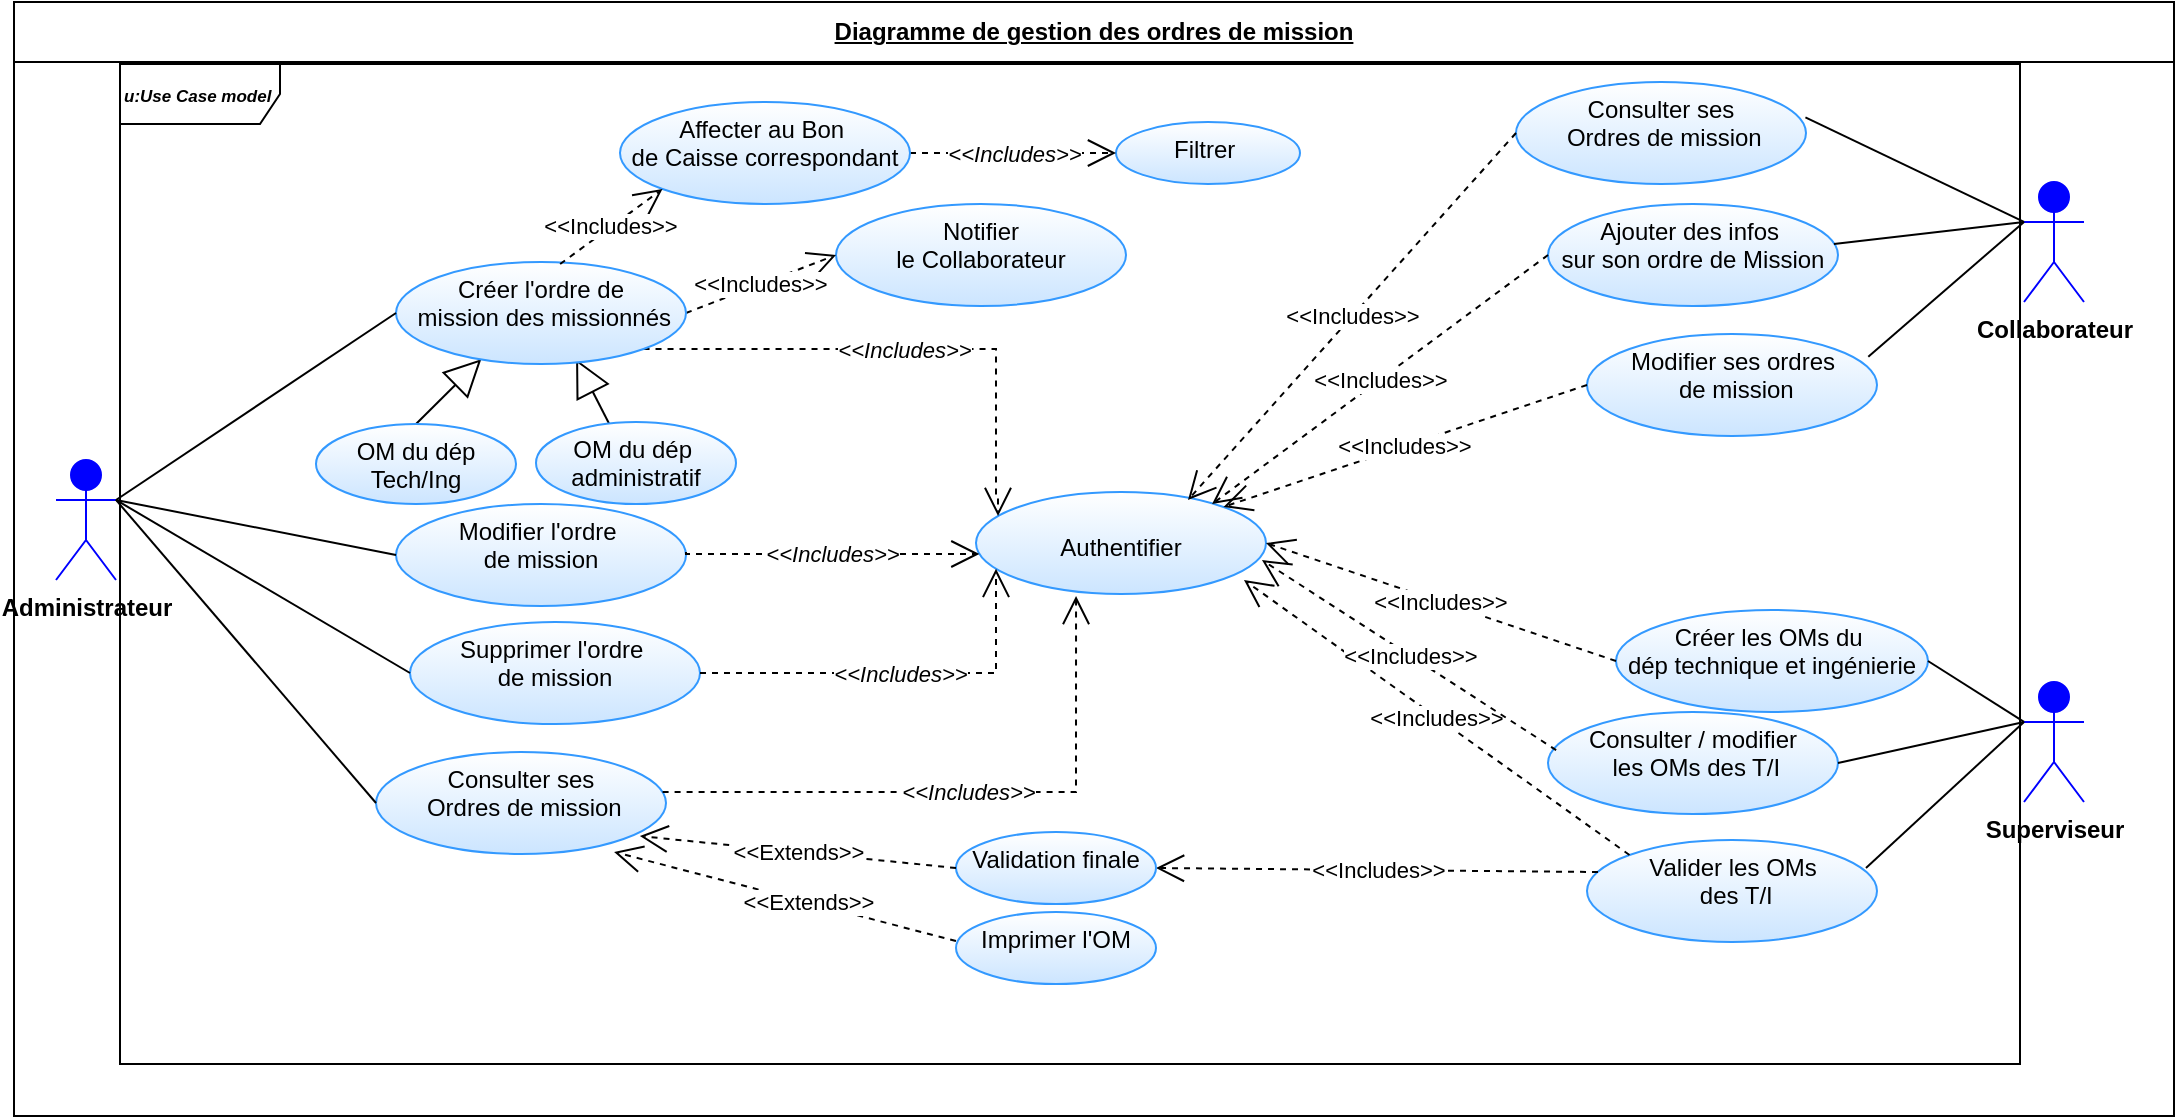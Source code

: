 <mxfile version="24.4.11" type="github">
  <diagram name="Page-1" id="1s-kNIn9ZSsuVjY9I_-7">
    <mxGraphModel dx="2453" dy="1962" grid="1" gridSize="10" guides="1" tooltips="1" connect="1" arrows="1" fold="1" page="1" pageScale="1" pageWidth="827" pageHeight="1169" math="0" shadow="0">
      <root>
        <mxCell id="0" />
        <mxCell id="1" parent="0" />
        <mxCell id="3I1Q3FmlnKjEjvLCsBJX-1" value="&lt;u&gt;Diagramme de gestion des ordres de mission&lt;/u&gt;" style="swimlane;fontStyle=1;align=center;horizontal=1;startSize=30;collapsible=0;html=1;whiteSpace=wrap;" parent="1" vertex="1">
          <mxGeometry x="-680" y="-117" width="1080" height="557" as="geometry" />
        </mxCell>
        <mxCell id="3I1Q3FmlnKjEjvLCsBJX-2" value="&lt;i&gt;&lt;font style=&quot;font-size: 8.5px;&quot;&gt;&lt;b style=&quot;&quot;&gt;u:Use Case model&lt;/b&gt;&lt;/font&gt;&lt;/i&gt;" style="shape=umlFrame;whiteSpace=wrap;html=1;pointerEvents=0;recursiveResize=0;container=1;collapsible=0;width=80;align=left;" parent="3I1Q3FmlnKjEjvLCsBJX-1" vertex="1">
          <mxGeometry width="950" height="500" relative="1" as="geometry">
            <mxPoint x="53" y="31" as="offset" />
          </mxGeometry>
        </mxCell>
        <mxCell id="3I1Q3FmlnKjEjvLCsBJX-3" value="&lt;div&gt;&lt;br&gt;&lt;/div&gt;Authentifier" style="ellipse;whiteSpace=wrap;html=1;verticalAlign=top;strokeColor=#3399FF;gradientColor=#CCE5FF;" parent="3I1Q3FmlnKjEjvLCsBJX-2" vertex="1">
          <mxGeometry x="428" y="214" width="145" height="51" as="geometry" />
        </mxCell>
        <mxCell id="3I1Q3FmlnKjEjvLCsBJX-4" value="&lt;div&gt;Supprimer l&#39;ordre&amp;nbsp;&lt;/div&gt;&lt;div&gt;de mission&lt;/div&gt;" style="ellipse;whiteSpace=wrap;html=1;verticalAlign=top;strokeColor=#3399FF;gradientColor=#CCE5FF;" parent="3I1Q3FmlnKjEjvLCsBJX-2" vertex="1">
          <mxGeometry x="145" y="279" width="145" height="51" as="geometry" />
        </mxCell>
        <mxCell id="3I1Q3FmlnKjEjvLCsBJX-5" value="&lt;i&gt;&amp;lt;&amp;lt;Includes&amp;gt;&amp;gt;&lt;/i&gt;" style="endArrow=open;endSize=12;dashed=1;html=1;rounded=0;edgeStyle=orthogonalEdgeStyle;exitX=1;exitY=0.5;exitDx=0;exitDy=0;" parent="3I1Q3FmlnKjEjvLCsBJX-2" source="3I1Q3FmlnKjEjvLCsBJX-4" target="3I1Q3FmlnKjEjvLCsBJX-3" edge="1">
          <mxGeometry width="160" relative="1" as="geometry">
            <mxPoint x="403" y="114.5" as="sourcePoint" />
            <mxPoint x="699" y="399" as="targetPoint" />
            <Array as="points">
              <mxPoint x="438" y="305" />
            </Array>
          </mxGeometry>
        </mxCell>
        <mxCell id="3I1Q3FmlnKjEjvLCsBJX-6" value="Modifier l&#39;ordre&amp;nbsp;&lt;div&gt;de mission&lt;/div&gt;" style="ellipse;whiteSpace=wrap;html=1;verticalAlign=top;strokeColor=#3399FF;gradientColor=#CCE5FF;" parent="3I1Q3FmlnKjEjvLCsBJX-2" vertex="1">
          <mxGeometry x="138" y="220" width="145" height="51" as="geometry" />
        </mxCell>
        <mxCell id="3I1Q3FmlnKjEjvLCsBJX-9" value="&lt;i&gt;&amp;lt;&amp;lt;Includes&amp;gt;&amp;gt;&lt;/i&gt;" style="endArrow=open;endSize=12;dashed=1;html=1;rounded=0;edgeStyle=orthogonalEdgeStyle;exitX=1;exitY=1;exitDx=0;exitDy=0;entryX=0.076;entryY=0.235;entryDx=0;entryDy=0;entryPerimeter=0;" parent="3I1Q3FmlnKjEjvLCsBJX-2" source="3I1Q3FmlnKjEjvLCsBJX-25" target="3I1Q3FmlnKjEjvLCsBJX-3" edge="1">
          <mxGeometry width="160" relative="1" as="geometry">
            <mxPoint x="280.97" y="150.997" as="sourcePoint" />
            <mxPoint x="488" y="184" as="targetPoint" />
            <Array as="points">
              <mxPoint x="438" y="142" />
              <mxPoint x="438" y="217" />
              <mxPoint x="439" y="217" />
            </Array>
          </mxGeometry>
        </mxCell>
        <mxCell id="3I1Q3FmlnKjEjvLCsBJX-16" value="&lt;div&gt;Filtrer&amp;nbsp;&lt;/div&gt;" style="ellipse;whiteSpace=wrap;html=1;verticalAlign=top;strokeColor=#3399FF;gradientColor=#CCE5FF;" parent="3I1Q3FmlnKjEjvLCsBJX-2" vertex="1">
          <mxGeometry x="498" y="29" width="92" height="31" as="geometry" />
        </mxCell>
        <mxCell id="3I1Q3FmlnKjEjvLCsBJX-17" value="&lt;i&gt;&amp;lt;&amp;lt;Includes&amp;gt;&amp;gt;&lt;/i&gt;" style="endArrow=open;endSize=12;dashed=1;html=1;rounded=0;edgeStyle=orthogonalEdgeStyle;exitX=1;exitY=0.5;exitDx=0;exitDy=0;entryX=0;entryY=0.5;entryDx=0;entryDy=0;" parent="3I1Q3FmlnKjEjvLCsBJX-2" source="3I1Q3FmlnKjEjvLCsBJX-26" target="3I1Q3FmlnKjEjvLCsBJX-16" edge="1">
          <mxGeometry width="160" relative="1" as="geometry">
            <mxPoint x="268" y="333" as="sourcePoint" />
            <mxPoint x="423" y="333" as="targetPoint" />
          </mxGeometry>
        </mxCell>
        <mxCell id="3I1Q3FmlnKjEjvLCsBJX-28" value="" style="endArrow=block;endSize=16;endFill=0;html=1;rounded=0;exitX=0.367;exitY=0.028;exitDx=0;exitDy=0;exitPerimeter=0;entryX=0.621;entryY=0.954;entryDx=0;entryDy=0;entryPerimeter=0;" parent="3I1Q3FmlnKjEjvLCsBJX-2" source="3I1Q3FmlnKjEjvLCsBJX-31" target="3I1Q3FmlnKjEjvLCsBJX-25" edge="1">
          <mxGeometry width="160" relative="1" as="geometry">
            <mxPoint x="392" y="498.664" as="sourcePoint" />
            <mxPoint x="481" y="356" as="targetPoint" />
          </mxGeometry>
        </mxCell>
        <mxCell id="3I1Q3FmlnKjEjvLCsBJX-29" value="" style="endArrow=block;endSize=16;endFill=0;html=1;rounded=0;entryX=0.294;entryY=0.954;entryDx=0;entryDy=0;entryPerimeter=0;exitX=0.5;exitY=0;exitDx=0;exitDy=0;strokeColor=#000000;" parent="3I1Q3FmlnKjEjvLCsBJX-2" source="3I1Q3FmlnKjEjvLCsBJX-30" target="3I1Q3FmlnKjEjvLCsBJX-25" edge="1">
          <mxGeometry width="160" relative="1" as="geometry">
            <mxPoint x="276" y="499" as="sourcePoint" />
            <mxPoint x="379" y="469" as="targetPoint" />
          </mxGeometry>
        </mxCell>
        <mxCell id="3I1Q3FmlnKjEjvLCsBJX-30" value="&lt;div&gt;OM&amp;nbsp;&lt;span style=&quot;background-color: initial;&quot;&gt;du dép Tech/Ing&lt;/span&gt;&lt;br&gt;&lt;/div&gt;" style="ellipse;whiteSpace=wrap;html=1;verticalAlign=top;strokeColor=#3399FF;gradientColor=#CCE5FF;" parent="3I1Q3FmlnKjEjvLCsBJX-2" vertex="1">
          <mxGeometry x="98" y="180" width="100" height="40" as="geometry" />
        </mxCell>
        <mxCell id="3I1Q3FmlnKjEjvLCsBJX-31" value="&lt;div&gt;OM&amp;nbsp;&lt;span style=&quot;background-color: initial;&quot;&gt;du dép&amp;nbsp;&lt;/span&gt;&lt;/div&gt;&lt;div&gt;&lt;span style=&quot;background-color: initial;&quot;&gt;administratif&lt;/span&gt;&lt;/div&gt;" style="ellipse;whiteSpace=wrap;html=1;verticalAlign=top;strokeColor=#3399FF;gradientColor=#CCE5FF;" parent="3I1Q3FmlnKjEjvLCsBJX-2" vertex="1">
          <mxGeometry x="208" y="179" width="100" height="41" as="geometry" />
        </mxCell>
        <mxCell id="3I1Q3FmlnKjEjvLCsBJX-32" value="Notifier&lt;div&gt;le Collaborateur&lt;/div&gt;" style="ellipse;whiteSpace=wrap;html=1;verticalAlign=top;strokeColor=#3399FF;gradientColor=#CCE5FF;" parent="3I1Q3FmlnKjEjvLCsBJX-2" vertex="1">
          <mxGeometry x="358" y="70" width="145" height="51" as="geometry" />
        </mxCell>
        <mxCell id="3I1Q3FmlnKjEjvLCsBJX-33" value="&amp;lt;&amp;lt;Includes&amp;gt;&amp;gt;" style="endArrow=open;endSize=12;dashed=1;html=1;rounded=0;exitX=1;exitY=0.5;exitDx=0;exitDy=0;entryX=0;entryY=0.5;entryDx=0;entryDy=0;" parent="3I1Q3FmlnKjEjvLCsBJX-2" source="3I1Q3FmlnKjEjvLCsBJX-25" target="3I1Q3FmlnKjEjvLCsBJX-32" edge="1">
          <mxGeometry width="160" relative="1" as="geometry">
            <mxPoint x="504" y="448" as="sourcePoint" />
            <mxPoint x="640" y="483" as="targetPoint" />
          </mxGeometry>
        </mxCell>
        <mxCell id="3I1Q3FmlnKjEjvLCsBJX-25" value="Créer l&#39;ordre de&lt;div&gt;&amp;nbsp;mission des missionnés&lt;/div&gt;" style="ellipse;whiteSpace=wrap;html=1;verticalAlign=top;strokeColor=#3399FF;gradientColor=#CCE5FF;" parent="3I1Q3FmlnKjEjvLCsBJX-2" vertex="1">
          <mxGeometry x="138" y="99" width="145" height="51" as="geometry" />
        </mxCell>
        <mxCell id="3I1Q3FmlnKjEjvLCsBJX-26" value="Affecter au Bon&amp;nbsp;&lt;div&gt;de Caisse correspondant&lt;/div&gt;" style="ellipse;whiteSpace=wrap;html=1;verticalAlign=top;strokeColor=#3399FF;gradientColor=#CCE5FF;gradientDirection=south;" parent="3I1Q3FmlnKjEjvLCsBJX-2" vertex="1">
          <mxGeometry x="250" y="19" width="145" height="51" as="geometry" />
        </mxCell>
        <mxCell id="3I1Q3FmlnKjEjvLCsBJX-36" value="&amp;lt;&amp;lt;Includes&amp;gt;&amp;gt;" style="endArrow=open;endSize=12;dashed=1;html=1;rounded=0;exitX=0.566;exitY=0.02;exitDx=0;exitDy=0;entryX=0;entryY=1;entryDx=0;entryDy=0;exitPerimeter=0;" parent="3I1Q3FmlnKjEjvLCsBJX-2" source="3I1Q3FmlnKjEjvLCsBJX-25" target="3I1Q3FmlnKjEjvLCsBJX-26" edge="1">
          <mxGeometry width="160" relative="1" as="geometry">
            <mxPoint x="333" y="153" as="sourcePoint" />
            <mxPoint x="440" y="137" as="targetPoint" />
          </mxGeometry>
        </mxCell>
        <mxCell id="3I1Q3FmlnKjEjvLCsBJX-39" value="Ajouter des infos&amp;nbsp;&lt;div&gt;sur&amp;nbsp;&lt;span style=&quot;background-color: initial;&quot;&gt;son ordre&amp;nbsp;&lt;/span&gt;&lt;span style=&quot;background-color: initial;&quot;&gt;de Mission&lt;/span&gt;&lt;/div&gt;" style="ellipse;whiteSpace=wrap;html=1;verticalAlign=top;strokeColor=#3399FF;gradientColor=#CCE5FF;" parent="3I1Q3FmlnKjEjvLCsBJX-2" vertex="1">
          <mxGeometry x="714" y="70" width="145" height="51" as="geometry" />
        </mxCell>
        <mxCell id="3I1Q3FmlnKjEjvLCsBJX-41" value="Consulter ses&lt;div&gt;&amp;nbsp;Ordres&amp;nbsp;&lt;span style=&quot;background-color: initial;&quot;&gt;de mission&lt;/span&gt;&lt;/div&gt;" style="ellipse;whiteSpace=wrap;html=1;verticalAlign=top;strokeColor=#3399FF;gradientColor=#CCE5FF;" parent="3I1Q3FmlnKjEjvLCsBJX-2" vertex="1">
          <mxGeometry x="698" y="9" width="145" height="51" as="geometry" />
        </mxCell>
        <mxCell id="3I1Q3FmlnKjEjvLCsBJX-43" value="Modifier ses ordres&lt;div&gt;&amp;nbsp;de mission&lt;/div&gt;" style="ellipse;whiteSpace=wrap;html=1;verticalAlign=top;strokeColor=#3399FF;gradientColor=#CCE5FF;" parent="3I1Q3FmlnKjEjvLCsBJX-2" vertex="1">
          <mxGeometry x="733.5" y="135" width="145" height="51" as="geometry" />
        </mxCell>
        <mxCell id="3I1Q3FmlnKjEjvLCsBJX-51" value="&lt;div&gt;Créer les OMs du&amp;nbsp;&lt;/div&gt;&lt;div&gt;dép technique et ingénierie&lt;div&gt;&lt;br&gt;&lt;/div&gt;&lt;/div&gt;" style="ellipse;whiteSpace=wrap;html=1;verticalAlign=top;strokeColor=#3399FF;gradientColor=#CCE5FF;" parent="3I1Q3FmlnKjEjvLCsBJX-2" vertex="1">
          <mxGeometry x="748" y="273" width="156" height="51" as="geometry" />
        </mxCell>
        <mxCell id="3I1Q3FmlnKjEjvLCsBJX-50" value="&lt;div&gt;Consulter / modifier&lt;/div&gt;&lt;div&gt;&amp;nbsp;les OMs des T/I&lt;/div&gt;" style="ellipse;whiteSpace=wrap;html=1;verticalAlign=top;strokeColor=#3399FF;gradientColor=#CCE5FF;" parent="3I1Q3FmlnKjEjvLCsBJX-2" vertex="1">
          <mxGeometry x="714" y="324" width="145" height="51" as="geometry" />
        </mxCell>
        <mxCell id="3I1Q3FmlnKjEjvLCsBJX-48" value="&lt;div&gt;Valider les OMs&lt;/div&gt;&lt;div&gt;&amp;nbsp;des T/I&lt;br&gt;&lt;/div&gt;" style="ellipse;whiteSpace=wrap;html=1;verticalAlign=top;strokeColor=#3399FF;gradientColor=#CCE5FF;" parent="3I1Q3FmlnKjEjvLCsBJX-2" vertex="1">
          <mxGeometry x="733.5" y="388" width="145" height="51" as="geometry" />
        </mxCell>
        <mxCell id="3I1Q3FmlnKjEjvLCsBJX-49" value="&amp;lt;&amp;lt;Includes&amp;gt;&amp;gt;" style="endArrow=open;endSize=12;dashed=1;html=1;rounded=0;exitX=0.038;exitY=0.314;exitDx=0;exitDy=0;entryX=1;entryY=0.5;entryDx=0;entryDy=0;exitPerimeter=0;" parent="3I1Q3FmlnKjEjvLCsBJX-2" source="3I1Q3FmlnKjEjvLCsBJX-48" target="3I1Q3FmlnKjEjvLCsBJX-54" edge="1">
          <mxGeometry width="160" relative="1" as="geometry">
            <mxPoint x="963" y="456" as="sourcePoint" />
            <mxPoint x="790" y="660" as="targetPoint" />
          </mxGeometry>
        </mxCell>
        <mxCell id="3I1Q3FmlnKjEjvLCsBJX-54" value="Validation finale" style="ellipse;whiteSpace=wrap;html=1;verticalAlign=top;strokeColor=#3399FF;gradientColor=#CCE5FF;" parent="3I1Q3FmlnKjEjvLCsBJX-2" vertex="1">
          <mxGeometry x="418" y="384" width="100" height="36" as="geometry" />
        </mxCell>
        <mxCell id="3I1Q3FmlnKjEjvLCsBJX-46" value="Imprimer l&#39;OM" style="ellipse;whiteSpace=wrap;html=1;verticalAlign=top;strokeColor=#3399FF;gradientColor=#CCE5FF;" parent="3I1Q3FmlnKjEjvLCsBJX-2" vertex="1">
          <mxGeometry x="418" y="424" width="100" height="36" as="geometry" />
        </mxCell>
        <mxCell id="3I1Q3FmlnKjEjvLCsBJX-47" value="&amp;lt;&amp;lt;Extends&amp;gt;&amp;gt;" style="endArrow=open;endSize=12;dashed=1;html=1;rounded=0;exitX=0;exitY=0.5;exitDx=0;exitDy=0;entryX=0.91;entryY=0.824;entryDx=0;entryDy=0;entryPerimeter=0;" parent="3I1Q3FmlnKjEjvLCsBJX-2" source="3I1Q3FmlnKjEjvLCsBJX-54" target="3I1Q3FmlnKjEjvLCsBJX-55" edge="1">
          <mxGeometry width="160" relative="1" as="geometry">
            <mxPoint x="608" y="661" as="sourcePoint" />
            <mxPoint x="453" y="661" as="targetPoint" />
          </mxGeometry>
        </mxCell>
        <mxCell id="3I1Q3FmlnKjEjvLCsBJX-57" value="" style="endArrow=open;endSize=12;dashed=1;html=1;rounded=0;exitX=0;exitY=0.403;exitDx=0;exitDy=0;exitPerimeter=0;entryX=0.821;entryY=0.98;entryDx=0;entryDy=0;entryPerimeter=0;" parent="3I1Q3FmlnKjEjvLCsBJX-2" source="3I1Q3FmlnKjEjvLCsBJX-46" target="3I1Q3FmlnKjEjvLCsBJX-55" edge="1">
          <mxGeometry width="160" relative="1" as="geometry">
            <mxPoint x="-70" y="312" as="sourcePoint" />
            <mxPoint x="-250" y="310" as="targetPoint" />
          </mxGeometry>
        </mxCell>
        <mxCell id="3I1Q3FmlnKjEjvLCsBJX-59" value="&amp;lt;&amp;lt;Extends&amp;gt;&amp;gt;" style="edgeLabel;html=1;align=center;verticalAlign=middle;resizable=0;points=[];" parent="3I1Q3FmlnKjEjvLCsBJX-57" vertex="1" connectable="0">
          <mxGeometry x="-0.139" y="4" relative="1" as="geometry">
            <mxPoint y="-4" as="offset" />
          </mxGeometry>
        </mxCell>
        <mxCell id="3I1Q3FmlnKjEjvLCsBJX-55" value="Consulter ses&lt;div&gt;&amp;nbsp;Ordres&amp;nbsp;&lt;span style=&quot;background-color: initial;&quot;&gt;de mission&lt;/span&gt;&lt;/div&gt;" style="ellipse;whiteSpace=wrap;html=1;verticalAlign=top;strokeColor=#3399FF;gradientColor=#CCE5FF;" parent="3I1Q3FmlnKjEjvLCsBJX-2" vertex="1">
          <mxGeometry x="128" y="344" width="145" height="51" as="geometry" />
        </mxCell>
        <mxCell id="3I1Q3FmlnKjEjvLCsBJX-61" value="&lt;i&gt;&amp;lt;&amp;lt;Includes&amp;gt;&amp;gt;&lt;/i&gt;" style="endArrow=open;endSize=12;dashed=1;html=1;rounded=0;edgeStyle=orthogonalEdgeStyle;exitX=1;exitY=0.5;exitDx=0;exitDy=0;" parent="3I1Q3FmlnKjEjvLCsBJX-2" target="3I1Q3FmlnKjEjvLCsBJX-3" edge="1">
          <mxGeometry width="160" relative="1" as="geometry">
            <mxPoint x="283" y="244" as="sourcePoint" />
            <mxPoint x="386" y="244" as="targetPoint" />
            <Array as="points">
              <mxPoint x="283" y="245" />
            </Array>
          </mxGeometry>
        </mxCell>
        <mxCell id="3I1Q3FmlnKjEjvLCsBJX-65" value="&amp;lt;&amp;lt;Includes&amp;gt;&amp;gt;" style="endArrow=open;endSize=12;dashed=1;html=1;rounded=0;exitX=0;exitY=0;exitDx=0;exitDy=0;entryX=0.924;entryY=0.863;entryDx=0;entryDy=0;entryPerimeter=0;" parent="3I1Q3FmlnKjEjvLCsBJX-2" source="3I1Q3FmlnKjEjvLCsBJX-48" target="3I1Q3FmlnKjEjvLCsBJX-3" edge="1">
          <mxGeometry width="160" relative="1" as="geometry">
            <mxPoint x="801" y="411" as="sourcePoint" />
            <mxPoint x="580" y="407" as="targetPoint" />
          </mxGeometry>
        </mxCell>
        <mxCell id="3I1Q3FmlnKjEjvLCsBJX-66" value="&amp;lt;&amp;lt;Includes&amp;gt;&amp;gt;" style="endArrow=open;endSize=12;dashed=1;html=1;rounded=0;exitX=0.028;exitY=0.373;exitDx=0;exitDy=0;entryX=0.986;entryY=0.667;entryDx=0;entryDy=0;exitPerimeter=0;entryPerimeter=0;" parent="3I1Q3FmlnKjEjvLCsBJX-2" source="3I1Q3FmlnKjEjvLCsBJX-50" target="3I1Q3FmlnKjEjvLCsBJX-3" edge="1">
          <mxGeometry width="160" relative="1" as="geometry">
            <mxPoint x="816" y="403" as="sourcePoint" />
            <mxPoint x="635" y="286" as="targetPoint" />
          </mxGeometry>
        </mxCell>
        <mxCell id="3I1Q3FmlnKjEjvLCsBJX-67" value="&amp;lt;&amp;lt;Includes&amp;gt;&amp;gt;" style="endArrow=open;endSize=12;dashed=1;html=1;rounded=0;exitX=0;exitY=0.5;exitDx=0;exitDy=0;entryX=1;entryY=0.5;entryDx=0;entryDy=0;" parent="3I1Q3FmlnKjEjvLCsBJX-2" source="3I1Q3FmlnKjEjvLCsBJX-51" target="3I1Q3FmlnKjEjvLCsBJX-3" edge="1">
          <mxGeometry width="160" relative="1" as="geometry">
            <mxPoint x="814" y="344" as="sourcePoint" />
            <mxPoint x="633" y="294" as="targetPoint" />
          </mxGeometry>
        </mxCell>
        <mxCell id="3I1Q3FmlnKjEjvLCsBJX-68" value="&amp;lt;&amp;lt;Includes&amp;gt;&amp;gt;" style="endArrow=open;endSize=12;dashed=1;html=1;rounded=0;exitX=0;exitY=0.5;exitDx=0;exitDy=0;entryX=1;entryY=0;entryDx=0;entryDy=0;" parent="3I1Q3FmlnKjEjvLCsBJX-2" source="3I1Q3FmlnKjEjvLCsBJX-43" target="3I1Q3FmlnKjEjvLCsBJX-3" edge="1">
          <mxGeometry width="160" relative="1" as="geometry">
            <mxPoint x="812" y="273" as="sourcePoint" />
            <mxPoint x="635" y="286" as="targetPoint" />
          </mxGeometry>
        </mxCell>
        <mxCell id="3I1Q3FmlnKjEjvLCsBJX-69" value="&amp;lt;&amp;lt;Includes&amp;gt;&amp;gt;" style="endArrow=open;endSize=12;dashed=1;html=1;rounded=0;exitX=0;exitY=0.5;exitDx=0;exitDy=0;entryX=0.814;entryY=0.118;entryDx=0;entryDy=0;entryPerimeter=0;" parent="3I1Q3FmlnKjEjvLCsBJX-2" source="3I1Q3FmlnKjEjvLCsBJX-39" target="3I1Q3FmlnKjEjvLCsBJX-3" edge="1">
          <mxGeometry width="160" relative="1" as="geometry">
            <mxPoint x="760" y="211" as="sourcePoint" />
            <mxPoint x="610" y="260" as="targetPoint" />
          </mxGeometry>
        </mxCell>
        <mxCell id="3I1Q3FmlnKjEjvLCsBJX-70" value="&amp;lt;&amp;lt;Includes&amp;gt;&amp;gt;" style="endArrow=open;endSize=12;dashed=1;html=1;rounded=0;exitX=0;exitY=0.5;exitDx=0;exitDy=0;entryX=0.731;entryY=0.078;entryDx=0;entryDy=0;entryPerimeter=0;" parent="3I1Q3FmlnKjEjvLCsBJX-2" source="3I1Q3FmlnKjEjvLCsBJX-41" target="3I1Q3FmlnKjEjvLCsBJX-3" edge="1">
          <mxGeometry width="160" relative="1" as="geometry">
            <mxPoint x="760" y="151" as="sourcePoint" />
            <mxPoint x="608" y="266" as="targetPoint" />
          </mxGeometry>
        </mxCell>
        <mxCell id="3I1Q3FmlnKjEjvLCsBJX-71" value="&lt;i&gt;&amp;lt;&amp;lt;Includes&amp;gt;&amp;gt;&lt;/i&gt;" style="endArrow=open;endSize=12;dashed=1;html=1;rounded=0;edgeStyle=orthogonalEdgeStyle;entryX=0.345;entryY=1.02;entryDx=0;entryDy=0;entryPerimeter=0;" parent="3I1Q3FmlnKjEjvLCsBJX-2" source="3I1Q3FmlnKjEjvLCsBJX-55" target="3I1Q3FmlnKjEjvLCsBJX-3" edge="1">
          <mxGeometry width="160" relative="1" as="geometry">
            <mxPoint x="278" y="364" as="sourcePoint" />
            <mxPoint x="478" y="274" as="targetPoint" />
            <Array as="points">
              <mxPoint x="478" y="364" />
            </Array>
          </mxGeometry>
        </mxCell>
        <object label="&lt;b&gt;Administrateur&lt;/b&gt;&lt;div&gt;&lt;b&gt;&lt;br&gt;&lt;/b&gt;&lt;/div&gt;" Admin="" id="3I1Q3FmlnKjEjvLCsBJX-18">
          <mxCell style="shape=umlActor;verticalLabelPosition=bottom;verticalAlign=top;html=1;outlineConnect=0;direction=east;rotation=0;fillColor=#0000FF;strokeColor=#0000FF;" parent="3I1Q3FmlnKjEjvLCsBJX-1" vertex="1">
            <mxGeometry x="21" y="229" width="30" height="60" as="geometry" />
          </mxCell>
        </object>
        <mxCell id="3I1Q3FmlnKjEjvLCsBJX-19" value="" style="endArrow=none;html=1;rounded=0;entryX=0;entryY=0.5;entryDx=0;entryDy=0;exitX=1;exitY=0.333;exitDx=0;exitDy=0;exitPerimeter=0;" parent="3I1Q3FmlnKjEjvLCsBJX-1" source="3I1Q3FmlnKjEjvLCsBJX-18" target="3I1Q3FmlnKjEjvLCsBJX-4" edge="1">
          <mxGeometry width="50" height="50" relative="1" as="geometry">
            <mxPoint x="288" y="447" as="sourcePoint" />
            <mxPoint x="372" y="324" as="targetPoint" />
          </mxGeometry>
        </mxCell>
        <mxCell id="3I1Q3FmlnKjEjvLCsBJX-20" value="" style="endArrow=none;html=1;rounded=0;entryX=0;entryY=0.5;entryDx=0;entryDy=0;exitX=1;exitY=0.333;exitDx=0;exitDy=0;exitPerimeter=0;" parent="3I1Q3FmlnKjEjvLCsBJX-1" source="3I1Q3FmlnKjEjvLCsBJX-18" target="3I1Q3FmlnKjEjvLCsBJX-6" edge="1">
          <mxGeometry width="50" height="50" relative="1" as="geometry">
            <mxPoint x="349" y="451" as="sourcePoint" />
            <mxPoint x="429" y="536" as="targetPoint" />
          </mxGeometry>
        </mxCell>
        <mxCell id="3I1Q3FmlnKjEjvLCsBJX-22" value="" style="endArrow=none;html=1;rounded=0;entryX=0;entryY=0.5;entryDx=0;entryDy=0;exitX=1;exitY=0.333;exitDx=0;exitDy=0;exitPerimeter=0;" parent="3I1Q3FmlnKjEjvLCsBJX-1" source="3I1Q3FmlnKjEjvLCsBJX-18" target="3I1Q3FmlnKjEjvLCsBJX-25" edge="1">
          <mxGeometry width="50" height="50" relative="1" as="geometry">
            <mxPoint x="61" y="259" as="sourcePoint" />
            <mxPoint x="82.03" y="108.014" as="targetPoint" />
          </mxGeometry>
        </mxCell>
        <object label="&lt;div style=&quot;text-align: right;&quot;&gt;&lt;b&gt;Collaborateur&lt;/b&gt;&lt;/div&gt;&lt;div style=&quot;text-align: right;&quot;&gt;&lt;b&gt;&lt;br&gt;&lt;/b&gt;&lt;/div&gt;" Admin="" id="3I1Q3FmlnKjEjvLCsBJX-23">
          <mxCell style="shape=umlActor;verticalLabelPosition=bottom;verticalAlign=top;html=1;outlineConnect=0;direction=east;rotation=0;fillColor=#0000FF;strokeColor=#0000FF;" parent="3I1Q3FmlnKjEjvLCsBJX-1" vertex="1">
            <mxGeometry x="1005" y="90" width="30" height="60" as="geometry" />
          </mxCell>
        </object>
        <object label="&lt;div&gt;&lt;b&gt;Superviseur&lt;/b&gt;&lt;/div&gt;" Admin="" id="3I1Q3FmlnKjEjvLCsBJX-37">
          <mxCell style="shape=umlActor;verticalLabelPosition=bottom;verticalAlign=top;html=1;outlineConnect=0;direction=east;rotation=0;fillColor=#0000FF;strokeColor=#0000FF;" parent="3I1Q3FmlnKjEjvLCsBJX-1" vertex="1">
            <mxGeometry x="1005" y="340" width="30" height="60" as="geometry" />
          </mxCell>
        </object>
        <mxCell id="3I1Q3FmlnKjEjvLCsBJX-38" value="" style="endArrow=none;html=1;rounded=0;entryX=0;entryY=0.333;entryDx=0;entryDy=0;entryPerimeter=0;exitX=1;exitY=0.5;exitDx=0;exitDy=0;" parent="3I1Q3FmlnKjEjvLCsBJX-1" source="3I1Q3FmlnKjEjvLCsBJX-51" target="3I1Q3FmlnKjEjvLCsBJX-37" edge="1">
          <mxGeometry width="50" height="50" relative="1" as="geometry">
            <mxPoint x="800" y="372" as="sourcePoint" />
            <mxPoint x="1020" y="372" as="targetPoint" />
          </mxGeometry>
        </mxCell>
        <mxCell id="3I1Q3FmlnKjEjvLCsBJX-44" value="" style="endArrow=none;html=1;rounded=0;exitX=0.97;exitY=0.222;exitDx=0;exitDy=0;exitPerimeter=0;entryX=0;entryY=0.333;entryDx=0;entryDy=0;entryPerimeter=0;" parent="3I1Q3FmlnKjEjvLCsBJX-1" source="3I1Q3FmlnKjEjvLCsBJX-43" target="3I1Q3FmlnKjEjvLCsBJX-23" edge="1">
          <mxGeometry width="50" height="50" relative="1" as="geometry">
            <mxPoint x="646" y="300" as="sourcePoint" />
            <mxPoint x="947" y="99" as="targetPoint" />
          </mxGeometry>
        </mxCell>
        <mxCell id="3I1Q3FmlnKjEjvLCsBJX-42" value="" style="endArrow=none;html=1;rounded=0;exitX=0.998;exitY=0.346;exitDx=0;exitDy=0;exitPerimeter=0;entryX=0;entryY=0.333;entryDx=0;entryDy=0;entryPerimeter=0;" parent="3I1Q3FmlnKjEjvLCsBJX-1" source="3I1Q3FmlnKjEjvLCsBJX-41" target="3I1Q3FmlnKjEjvLCsBJX-23" edge="1">
          <mxGeometry width="50" height="50" relative="1" as="geometry">
            <mxPoint x="644" y="214" as="sourcePoint" />
            <mxPoint x="947" y="99" as="targetPoint" />
          </mxGeometry>
        </mxCell>
        <mxCell id="3I1Q3FmlnKjEjvLCsBJX-40" value="" style="endArrow=none;html=1;rounded=0;exitX=0.986;exitY=0.392;exitDx=0;exitDy=0;exitPerimeter=0;entryX=0;entryY=0.333;entryDx=0;entryDy=0;entryPerimeter=0;" parent="3I1Q3FmlnKjEjvLCsBJX-1" source="3I1Q3FmlnKjEjvLCsBJX-39" target="3I1Q3FmlnKjEjvLCsBJX-23" edge="1">
          <mxGeometry width="50" height="50" relative="1" as="geometry">
            <mxPoint x="661" y="242" as="sourcePoint" />
            <mxPoint x="947" y="99" as="targetPoint" />
          </mxGeometry>
        </mxCell>
        <mxCell id="3I1Q3FmlnKjEjvLCsBJX-52" value="" style="endArrow=none;html=1;rounded=0;exitX=1;exitY=0.5;exitDx=0;exitDy=0;entryX=0;entryY=0.333;entryDx=0;entryDy=0;entryPerimeter=0;" parent="3I1Q3FmlnKjEjvLCsBJX-1" source="3I1Q3FmlnKjEjvLCsBJX-50" target="3I1Q3FmlnKjEjvLCsBJX-37" edge="1">
          <mxGeometry width="50" height="50" relative="1" as="geometry">
            <mxPoint x="818" y="344.5" as="sourcePoint" />
            <mxPoint x="930" y="324.5" as="targetPoint" />
          </mxGeometry>
        </mxCell>
        <mxCell id="3I1Q3FmlnKjEjvLCsBJX-53" value="" style="endArrow=none;html=1;rounded=0;exitX=0.962;exitY=0.275;exitDx=0;exitDy=0;exitPerimeter=0;entryX=0;entryY=0.333;entryDx=0;entryDy=0;entryPerimeter=0;" parent="3I1Q3FmlnKjEjvLCsBJX-1" source="3I1Q3FmlnKjEjvLCsBJX-48" target="3I1Q3FmlnKjEjvLCsBJX-37" edge="1">
          <mxGeometry width="50" height="50" relative="1" as="geometry">
            <mxPoint x="901" y="191" as="sourcePoint" />
            <mxPoint x="980" y="380" as="targetPoint" />
          </mxGeometry>
        </mxCell>
        <mxCell id="3I1Q3FmlnKjEjvLCsBJX-56" value="" style="endArrow=none;html=1;rounded=0;entryX=0;entryY=0.5;entryDx=0;entryDy=0;exitX=1;exitY=0.333;exitDx=0;exitDy=0;exitPerimeter=0;" parent="3I1Q3FmlnKjEjvLCsBJX-1" source="3I1Q3FmlnKjEjvLCsBJX-18" target="3I1Q3FmlnKjEjvLCsBJX-55" edge="1">
          <mxGeometry width="50" height="50" relative="1" as="geometry">
            <mxPoint x="61" y="259" as="sourcePoint" />
            <mxPoint x="200" y="376" as="targetPoint" />
          </mxGeometry>
        </mxCell>
      </root>
    </mxGraphModel>
  </diagram>
</mxfile>
